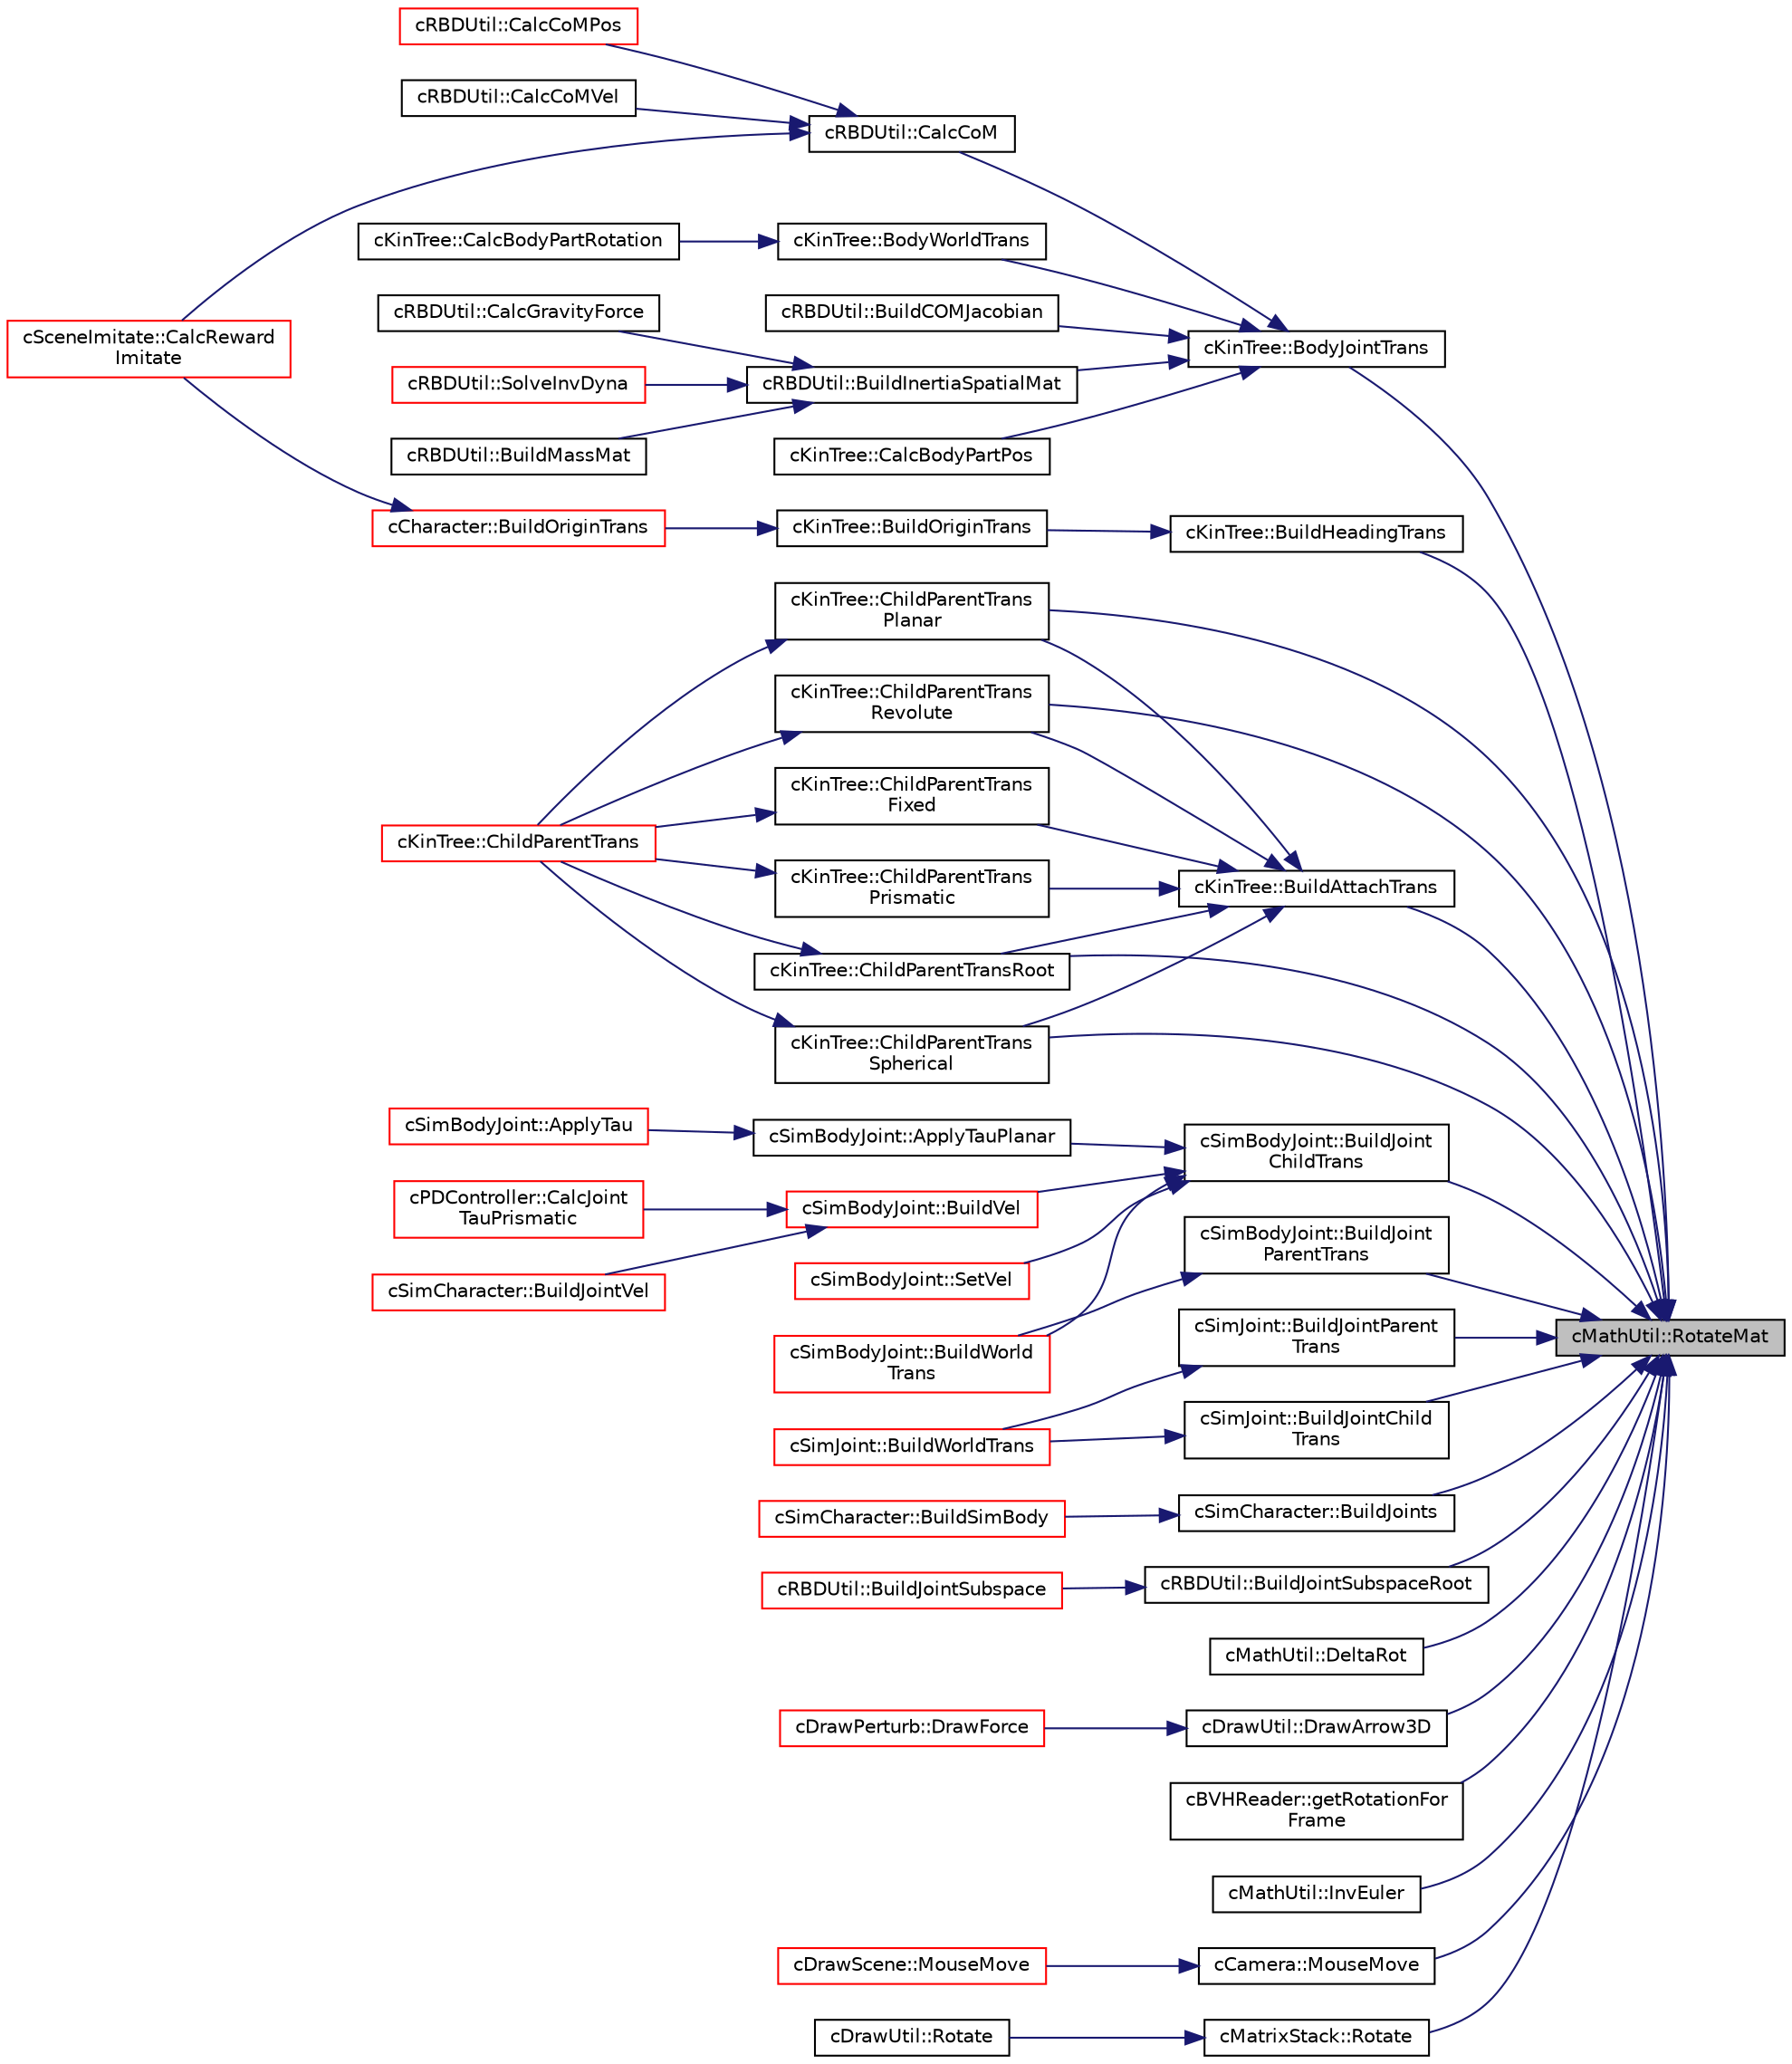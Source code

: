 digraph "cMathUtil::RotateMat"
{
 // LATEX_PDF_SIZE
  edge [fontname="Helvetica",fontsize="10",labelfontname="Helvetica",labelfontsize="10"];
  node [fontname="Helvetica",fontsize="10",shape=record];
  rankdir="RL";
  Node1 [label="cMathUtil::RotateMat",height=0.2,width=0.4,color="black", fillcolor="grey75", style="filled", fontcolor="black",tooltip=" "];
  Node1 -> Node2 [dir="back",color="midnightblue",fontsize="10",style="solid",fontname="Helvetica"];
  Node2 [label="cKinTree::BodyJointTrans",height=0.2,width=0.4,color="black", fillcolor="white", style="filled",URL="$classc_kin_tree.html#a9cc99303eec6fcbe70de0d7a60f130b2",tooltip=" "];
  Node2 -> Node3 [dir="back",color="midnightblue",fontsize="10",style="solid",fontname="Helvetica"];
  Node3 [label="cKinTree::BodyWorldTrans",height=0.2,width=0.4,color="black", fillcolor="white", style="filled",URL="$classc_kin_tree.html#a01928e82ebeca48369c5c78915e2b5cb",tooltip=" "];
  Node3 -> Node4 [dir="back",color="midnightblue",fontsize="10",style="solid",fontname="Helvetica"];
  Node4 [label="cKinTree::CalcBodyPartRotation",height=0.2,width=0.4,color="black", fillcolor="white", style="filled",URL="$classc_kin_tree.html#aca58825a85a5c4bc35a0066350cea9d7",tooltip=" "];
  Node2 -> Node5 [dir="back",color="midnightblue",fontsize="10",style="solid",fontname="Helvetica"];
  Node5 [label="cRBDUtil::BuildCOMJacobian",height=0.2,width=0.4,color="black", fillcolor="white", style="filled",URL="$classc_r_b_d_util.html#aa61c56d18c5adf92d09f1268f9a42767",tooltip=" "];
  Node2 -> Node6 [dir="back",color="midnightblue",fontsize="10",style="solid",fontname="Helvetica"];
  Node6 [label="cRBDUtil::BuildInertiaSpatialMat",height=0.2,width=0.4,color="black", fillcolor="white", style="filled",URL="$classc_r_b_d_util.html#a1cfda7c297cf3905742e7d71bae2dea1",tooltip=" "];
  Node6 -> Node7 [dir="back",color="midnightblue",fontsize="10",style="solid",fontname="Helvetica"];
  Node7 [label="cRBDUtil::BuildMassMat",height=0.2,width=0.4,color="black", fillcolor="white", style="filled",URL="$classc_r_b_d_util.html#ab3fda084f7e9949e4a92ddfa011902b3",tooltip=" "];
  Node6 -> Node8 [dir="back",color="midnightblue",fontsize="10",style="solid",fontname="Helvetica"];
  Node8 [label="cRBDUtil::CalcGravityForce",height=0.2,width=0.4,color="black", fillcolor="white", style="filled",URL="$classc_r_b_d_util.html#a59297449dc8fbadb3cb6db06c2c6deb3",tooltip=" "];
  Node6 -> Node9 [dir="back",color="midnightblue",fontsize="10",style="solid",fontname="Helvetica"];
  Node9 [label="cRBDUtil::SolveInvDyna",height=0.2,width=0.4,color="red", fillcolor="white", style="filled",URL="$classc_r_b_d_util.html#ae2dc89644721027f09ba58f9c38b0b5c",tooltip=" "];
  Node2 -> Node14 [dir="back",color="midnightblue",fontsize="10",style="solid",fontname="Helvetica"];
  Node14 [label="cKinTree::CalcBodyPartPos",height=0.2,width=0.4,color="black", fillcolor="white", style="filled",URL="$classc_kin_tree.html#aff46d193d965ec618e2bec6860bd3011",tooltip=" "];
  Node2 -> Node15 [dir="back",color="midnightblue",fontsize="10",style="solid",fontname="Helvetica"];
  Node15 [label="cRBDUtil::CalcCoM",height=0.2,width=0.4,color="black", fillcolor="white", style="filled",URL="$classc_r_b_d_util.html#ac7d1edbf35b9b6ce29fc5f176a5d8e06",tooltip=" "];
  Node15 -> Node16 [dir="back",color="midnightblue",fontsize="10",style="solid",fontname="Helvetica"];
  Node16 [label="cRBDUtil::CalcCoMPos",height=0.2,width=0.4,color="red", fillcolor="white", style="filled",URL="$classc_r_b_d_util.html#ad19cd3d5aa444f88000feaeb09ea9901",tooltip=" "];
  Node15 -> Node19 [dir="back",color="midnightblue",fontsize="10",style="solid",fontname="Helvetica"];
  Node19 [label="cRBDUtil::CalcCoMVel",height=0.2,width=0.4,color="black", fillcolor="white", style="filled",URL="$classc_r_b_d_util.html#a385bf56c61b5e0835b4c5e217ef28e4d",tooltip=" "];
  Node15 -> Node20 [dir="back",color="midnightblue",fontsize="10",style="solid",fontname="Helvetica"];
  Node20 [label="cSceneImitate::CalcReward\lImitate",height=0.2,width=0.4,color="red", fillcolor="white", style="filled",URL="$classc_scene_imitate.html#a5fa3ac5de8bbde3998e4943fcf8ab18b",tooltip=" "];
  Node1 -> Node22 [dir="back",color="midnightblue",fontsize="10",style="solid",fontname="Helvetica"];
  Node22 [label="cKinTree::BuildAttachTrans",height=0.2,width=0.4,color="black", fillcolor="white", style="filled",URL="$classc_kin_tree.html#a9a7e226ced44a53f2dd3bdb3c821ab6d",tooltip=" "];
  Node22 -> Node23 [dir="back",color="midnightblue",fontsize="10",style="solid",fontname="Helvetica"];
  Node23 [label="cKinTree::ChildParentTrans\lFixed",height=0.2,width=0.4,color="black", fillcolor="white", style="filled",URL="$classc_kin_tree.html#a9d808f6590df3468c36fce1c09379e1d",tooltip=" "];
  Node23 -> Node24 [dir="back",color="midnightblue",fontsize="10",style="solid",fontname="Helvetica"];
  Node24 [label="cKinTree::ChildParentTrans",height=0.2,width=0.4,color="red", fillcolor="white", style="filled",URL="$classc_kin_tree.html#a128b028d804ebd233a3cf65eeffd843a",tooltip=" "];
  Node22 -> Node63 [dir="back",color="midnightblue",fontsize="10",style="solid",fontname="Helvetica"];
  Node63 [label="cKinTree::ChildParentTrans\lPlanar",height=0.2,width=0.4,color="black", fillcolor="white", style="filled",URL="$classc_kin_tree.html#a9e56a9df76d7df722e1700c785b7e00a",tooltip=" "];
  Node63 -> Node24 [dir="back",color="midnightblue",fontsize="10",style="solid",fontname="Helvetica"];
  Node22 -> Node64 [dir="back",color="midnightblue",fontsize="10",style="solid",fontname="Helvetica"];
  Node64 [label="cKinTree::ChildParentTrans\lPrismatic",height=0.2,width=0.4,color="black", fillcolor="white", style="filled",URL="$classc_kin_tree.html#ac12a66913ac0e93ca11210d0648fff46",tooltip=" "];
  Node64 -> Node24 [dir="back",color="midnightblue",fontsize="10",style="solid",fontname="Helvetica"];
  Node22 -> Node65 [dir="back",color="midnightblue",fontsize="10",style="solid",fontname="Helvetica"];
  Node65 [label="cKinTree::ChildParentTrans\lRevolute",height=0.2,width=0.4,color="black", fillcolor="white", style="filled",URL="$classc_kin_tree.html#a50bc0a27fc208dd78787278b985f056a",tooltip=" "];
  Node65 -> Node24 [dir="back",color="midnightblue",fontsize="10",style="solid",fontname="Helvetica"];
  Node22 -> Node66 [dir="back",color="midnightblue",fontsize="10",style="solid",fontname="Helvetica"];
  Node66 [label="cKinTree::ChildParentTransRoot",height=0.2,width=0.4,color="black", fillcolor="white", style="filled",URL="$classc_kin_tree.html#a6516ddf706ee84a791581d0d3f256b46",tooltip=" "];
  Node66 -> Node24 [dir="back",color="midnightblue",fontsize="10",style="solid",fontname="Helvetica"];
  Node22 -> Node67 [dir="back",color="midnightblue",fontsize="10",style="solid",fontname="Helvetica"];
  Node67 [label="cKinTree::ChildParentTrans\lSpherical",height=0.2,width=0.4,color="black", fillcolor="white", style="filled",URL="$classc_kin_tree.html#a78fee3ee7e4986d39b8696efc96318e8",tooltip=" "];
  Node67 -> Node24 [dir="back",color="midnightblue",fontsize="10",style="solid",fontname="Helvetica"];
  Node1 -> Node68 [dir="back",color="midnightblue",fontsize="10",style="solid",fontname="Helvetica"];
  Node68 [label="cKinTree::BuildHeadingTrans",height=0.2,width=0.4,color="black", fillcolor="white", style="filled",URL="$classc_kin_tree.html#a05028e304872482b742a821f18405cc6",tooltip=" "];
  Node68 -> Node69 [dir="back",color="midnightblue",fontsize="10",style="solid",fontname="Helvetica"];
  Node69 [label="cKinTree::BuildOriginTrans",height=0.2,width=0.4,color="black", fillcolor="white", style="filled",URL="$classc_kin_tree.html#a5202fa70f7d7f8acbda05a6e8d0a9edf",tooltip=" "];
  Node69 -> Node70 [dir="back",color="midnightblue",fontsize="10",style="solid",fontname="Helvetica"];
  Node70 [label="cCharacter::BuildOriginTrans",height=0.2,width=0.4,color="red", fillcolor="white", style="filled",URL="$classc_character.html#a47b30497606677520c662a5e5dcc3a47",tooltip=" "];
  Node70 -> Node20 [dir="back",color="midnightblue",fontsize="10",style="solid",fontname="Helvetica"];
  Node1 -> Node79 [dir="back",color="midnightblue",fontsize="10",style="solid",fontname="Helvetica"];
  Node79 [label="cSimBodyJoint::BuildJoint\lChildTrans",height=0.2,width=0.4,color="black", fillcolor="white", style="filled",URL="$classc_sim_body_joint.html#a6f59339830fb1d763a78736818c23ac3",tooltip=" "];
  Node79 -> Node80 [dir="back",color="midnightblue",fontsize="10",style="solid",fontname="Helvetica"];
  Node80 [label="cSimBodyJoint::ApplyTauPlanar",height=0.2,width=0.4,color="black", fillcolor="white", style="filled",URL="$classc_sim_body_joint.html#a9382ee38526111440a9e6dc968d9640d",tooltip=" "];
  Node80 -> Node81 [dir="back",color="midnightblue",fontsize="10",style="solid",fontname="Helvetica"];
  Node81 [label="cSimBodyJoint::ApplyTau",height=0.2,width=0.4,color="red", fillcolor="white", style="filled",URL="$classc_sim_body_joint.html#ab3a01dd430c2c2fcb2acc86c48d77711",tooltip=" "];
  Node79 -> Node84 [dir="back",color="midnightblue",fontsize="10",style="solid",fontname="Helvetica"];
  Node84 [label="cSimBodyJoint::BuildVel",height=0.2,width=0.4,color="red", fillcolor="white", style="filled",URL="$classc_sim_body_joint.html#adbbc382edb50eb274598e0180c8806f2",tooltip=" "];
  Node84 -> Node85 [dir="back",color="midnightblue",fontsize="10",style="solid",fontname="Helvetica"];
  Node85 [label="cSimCharacter::BuildJointVel",height=0.2,width=0.4,color="red", fillcolor="white", style="filled",URL="$classc_sim_character.html#a1ee1020bbe869275205b4952f8f95f07",tooltip=" "];
  Node84 -> Node88 [dir="back",color="midnightblue",fontsize="10",style="solid",fontname="Helvetica"];
  Node88 [label="cPDController::CalcJoint\lTauPrismatic",height=0.2,width=0.4,color="red", fillcolor="white", style="filled",URL="$classc_p_d_controller.html#ab772d609979765d7f638829d24c9c25f",tooltip=" "];
  Node79 -> Node97 [dir="back",color="midnightblue",fontsize="10",style="solid",fontname="Helvetica"];
  Node97 [label="cSimBodyJoint::BuildWorld\lTrans",height=0.2,width=0.4,color="red", fillcolor="white", style="filled",URL="$classc_sim_body_joint.html#a033253d748efec2cf6f261ea994a6a62",tooltip=" "];
  Node79 -> Node135 [dir="back",color="midnightblue",fontsize="10",style="solid",fontname="Helvetica"];
  Node135 [label="cSimBodyJoint::SetVel",height=0.2,width=0.4,color="red", fillcolor="white", style="filled",URL="$classc_sim_body_joint.html#a2f85e1505798b43d7406a75b93efd38c",tooltip=" "];
  Node1 -> Node143 [dir="back",color="midnightblue",fontsize="10",style="solid",fontname="Helvetica"];
  Node143 [label="cSimJoint::BuildJointChild\lTrans",height=0.2,width=0.4,color="black", fillcolor="white", style="filled",URL="$classc_sim_joint.html#aeca7bfa2654a84a5cb3335a4e3183705",tooltip=" "];
  Node143 -> Node144 [dir="back",color="midnightblue",fontsize="10",style="solid",fontname="Helvetica"];
  Node144 [label="cSimJoint::BuildWorldTrans",height=0.2,width=0.4,color="red", fillcolor="white", style="filled",URL="$classc_sim_joint.html#af84d3879a4bcbd31fadabdd822067f73",tooltip=" "];
  Node1 -> Node157 [dir="back",color="midnightblue",fontsize="10",style="solid",fontname="Helvetica"];
  Node157 [label="cSimBodyJoint::BuildJoint\lParentTrans",height=0.2,width=0.4,color="black", fillcolor="white", style="filled",URL="$classc_sim_body_joint.html#a996f4f4502700fa03bdc896abdee1fe4",tooltip=" "];
  Node157 -> Node97 [dir="back",color="midnightblue",fontsize="10",style="solid",fontname="Helvetica"];
  Node1 -> Node158 [dir="back",color="midnightblue",fontsize="10",style="solid",fontname="Helvetica"];
  Node158 [label="cSimJoint::BuildJointParent\lTrans",height=0.2,width=0.4,color="black", fillcolor="white", style="filled",URL="$classc_sim_joint.html#aa07c6dc91e5d4499d4b91af5ffea5cd1",tooltip=" "];
  Node158 -> Node144 [dir="back",color="midnightblue",fontsize="10",style="solid",fontname="Helvetica"];
  Node1 -> Node159 [dir="back",color="midnightblue",fontsize="10",style="solid",fontname="Helvetica"];
  Node159 [label="cSimCharacter::BuildJoints",height=0.2,width=0.4,color="black", fillcolor="white", style="filled",URL="$classc_sim_character.html#ac3026fc1dac59be3aa9ac534a82b7ade",tooltip=" "];
  Node159 -> Node160 [dir="back",color="midnightblue",fontsize="10",style="solid",fontname="Helvetica"];
  Node160 [label="cSimCharacter::BuildSimBody",height=0.2,width=0.4,color="red", fillcolor="white", style="filled",URL="$classc_sim_character.html#a3cca4d62a0b31a5da8268cebdd7ddc23",tooltip=" "];
  Node1 -> Node161 [dir="back",color="midnightblue",fontsize="10",style="solid",fontname="Helvetica"];
  Node161 [label="cRBDUtil::BuildJointSubspaceRoot",height=0.2,width=0.4,color="black", fillcolor="white", style="filled",URL="$classc_r_b_d_util.html#a0bab0b817dc20d18efc7261fdbffadee",tooltip=" "];
  Node161 -> Node162 [dir="back",color="midnightblue",fontsize="10",style="solid",fontname="Helvetica"];
  Node162 [label="cRBDUtil::BuildJointSubspace",height=0.2,width=0.4,color="red", fillcolor="white", style="filled",URL="$classc_r_b_d_util.html#a451e4c520a865d6ad91f0221c2c26f4a",tooltip=" "];
  Node1 -> Node63 [dir="back",color="midnightblue",fontsize="10",style="solid",fontname="Helvetica"];
  Node1 -> Node65 [dir="back",color="midnightblue",fontsize="10",style="solid",fontname="Helvetica"];
  Node1 -> Node66 [dir="back",color="midnightblue",fontsize="10",style="solid",fontname="Helvetica"];
  Node1 -> Node67 [dir="back",color="midnightblue",fontsize="10",style="solid",fontname="Helvetica"];
  Node1 -> Node166 [dir="back",color="midnightblue",fontsize="10",style="solid",fontname="Helvetica"];
  Node166 [label="cMathUtil::DeltaRot",height=0.2,width=0.4,color="black", fillcolor="white", style="filled",URL="$classc_math_util.html#a1e59a2c86f27c79182b1d83e18e5ee51",tooltip=" "];
  Node1 -> Node167 [dir="back",color="midnightblue",fontsize="10",style="solid",fontname="Helvetica"];
  Node167 [label="cDrawUtil::DrawArrow3D",height=0.2,width=0.4,color="black", fillcolor="white", style="filled",URL="$classc_draw_util.html#a89dd77a06bb4499170532721a232caf3",tooltip=" "];
  Node167 -> Node168 [dir="back",color="midnightblue",fontsize="10",style="solid",fontname="Helvetica"];
  Node168 [label="cDrawPerturb::DrawForce",height=0.2,width=0.4,color="red", fillcolor="white", style="filled",URL="$classc_draw_perturb.html#a81f2d724a5a7129987eb7a1e230033b8",tooltip=" "];
  Node1 -> Node174 [dir="back",color="midnightblue",fontsize="10",style="solid",fontname="Helvetica"];
  Node174 [label="cBVHReader::getRotationFor\lFrame",height=0.2,width=0.4,color="black", fillcolor="white", style="filled",URL="$classc_b_v_h_reader.html#a56a1082fdc671c0cc5a48ddca9ab7a7c",tooltip=" "];
  Node1 -> Node175 [dir="back",color="midnightblue",fontsize="10",style="solid",fontname="Helvetica"];
  Node175 [label="cMathUtil::InvEuler",height=0.2,width=0.4,color="black", fillcolor="white", style="filled",URL="$classc_math_util.html#a0e548cb30a6444e3905ed67e0fb0fff1",tooltip=" "];
  Node1 -> Node176 [dir="back",color="midnightblue",fontsize="10",style="solid",fontname="Helvetica"];
  Node176 [label="cCamera::MouseMove",height=0.2,width=0.4,color="black", fillcolor="white", style="filled",URL="$classc_camera.html#a0a29f3387b2409dd366d0da04f6a7511",tooltip=" "];
  Node176 -> Node177 [dir="back",color="midnightblue",fontsize="10",style="solid",fontname="Helvetica"];
  Node177 [label="cDrawScene::MouseMove",height=0.2,width=0.4,color="red", fillcolor="white", style="filled",URL="$classc_draw_scene.html#ab95d90494a77e12fe0d8b5b105a1079a",tooltip=" "];
  Node1 -> Node179 [dir="back",color="midnightblue",fontsize="10",style="solid",fontname="Helvetica"];
  Node179 [label="cMatrixStack::Rotate",height=0.2,width=0.4,color="black", fillcolor="white", style="filled",URL="$classc_matrix_stack.html#ad6745ac58109edd6540359f109c0417b",tooltip=" "];
  Node179 -> Node180 [dir="back",color="midnightblue",fontsize="10",style="solid",fontname="Helvetica"];
  Node180 [label="cDrawUtil::Rotate",height=0.2,width=0.4,color="black", fillcolor="white", style="filled",URL="$classc_draw_util.html#a9053a0f69649c69a1efd4a4c2a49af9c",tooltip=" "];
}
